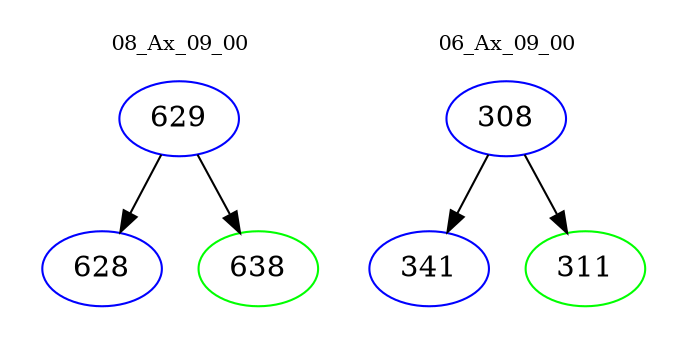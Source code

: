 digraph{
subgraph cluster_0 {
color = white
label = "08_Ax_09_00";
fontsize=10;
T0_629 [label="629", color="blue"]
T0_629 -> T0_628 [color="black"]
T0_628 [label="628", color="blue"]
T0_629 -> T0_638 [color="black"]
T0_638 [label="638", color="green"]
}
subgraph cluster_1 {
color = white
label = "06_Ax_09_00";
fontsize=10;
T1_308 [label="308", color="blue"]
T1_308 -> T1_341 [color="black"]
T1_341 [label="341", color="blue"]
T1_308 -> T1_311 [color="black"]
T1_311 [label="311", color="green"]
}
}
